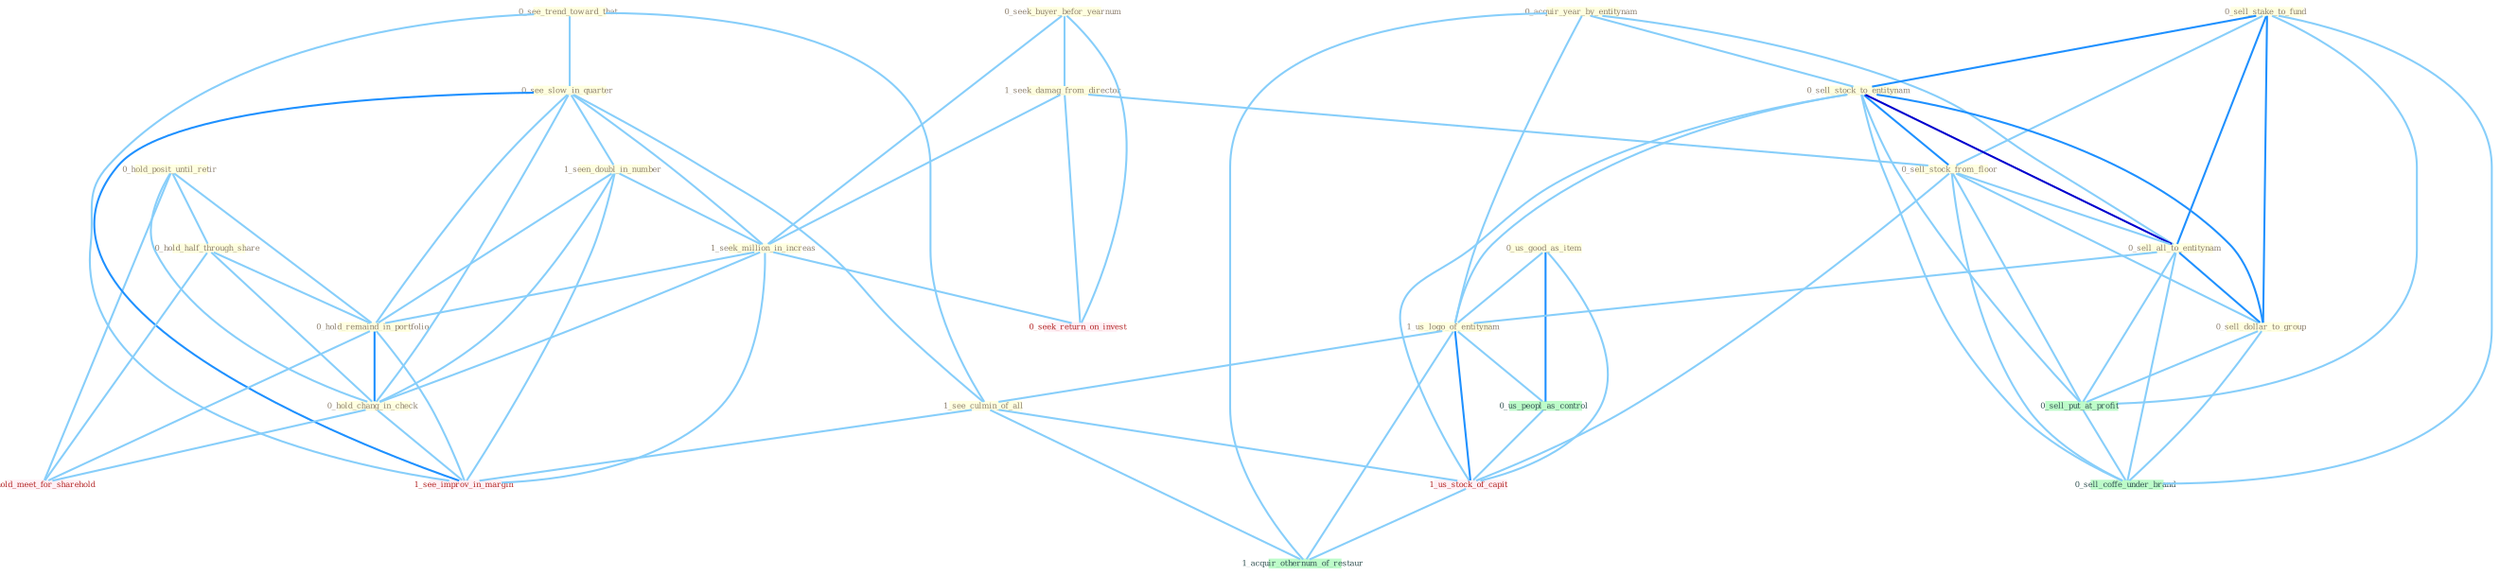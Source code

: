 Graph G{ 
    node
    [shape=polygon,style=filled,width=.5,height=.06,color="#BDFCC9",fixedsize=true,fontsize=4,
    fontcolor="#2f4f4f"];
    {node
    [color="#ffffe0", fontcolor="#8b7d6b"] "0_see_trend_toward_that " "0_us_good_as_item " "0_acquir_year_by_entitynam " "0_sell_stake_to_fund " "0_hold_posit_until_retir " "0_seek_buyer_befor_yearnum " "1_seek_damag_from_director " "0_see_slow_in_quarter " "1_seen_doubl_in_number " "0_sell_stock_to_entitynam " "0_hold_half_through_share " "0_sell_stock_from_floor " "0_sell_all_to_entitynam " "1_seek_million_in_increas " "0_sell_dollar_to_group " "0_hold_remaind_in_portfolio " "0_hold_chang_in_check " "1_us_logo_of_entitynam " "1_see_culmin_of_all "}
{node [color="#fff0f5", fontcolor="#b22222"] "0_seek_return_on_invest " "1_us_stock_of_capit " "1_see_improv_in_margin " "1_hold_meet_for_sharehold "}
edge [color="#B0E2FF"];

	"0_see_trend_toward_that " -- "0_see_slow_in_quarter " [w="1", color="#87cefa" ];
	"0_see_trend_toward_that " -- "1_see_culmin_of_all " [w="1", color="#87cefa" ];
	"0_see_trend_toward_that " -- "1_see_improv_in_margin " [w="1", color="#87cefa" ];
	"0_us_good_as_item " -- "1_us_logo_of_entitynam " [w="1", color="#87cefa" ];
	"0_us_good_as_item " -- "0_us_peopl_as_control " [w="2", color="#1e90ff" , len=0.8];
	"0_us_good_as_item " -- "1_us_stock_of_capit " [w="1", color="#87cefa" ];
	"0_acquir_year_by_entitynam " -- "0_sell_stock_to_entitynam " [w="1", color="#87cefa" ];
	"0_acquir_year_by_entitynam " -- "0_sell_all_to_entitynam " [w="1", color="#87cefa" ];
	"0_acquir_year_by_entitynam " -- "1_us_logo_of_entitynam " [w="1", color="#87cefa" ];
	"0_acquir_year_by_entitynam " -- "1_acquir_othernum_of_restaur " [w="1", color="#87cefa" ];
	"0_sell_stake_to_fund " -- "0_sell_stock_to_entitynam " [w="2", color="#1e90ff" , len=0.8];
	"0_sell_stake_to_fund " -- "0_sell_stock_from_floor " [w="1", color="#87cefa" ];
	"0_sell_stake_to_fund " -- "0_sell_all_to_entitynam " [w="2", color="#1e90ff" , len=0.8];
	"0_sell_stake_to_fund " -- "0_sell_dollar_to_group " [w="2", color="#1e90ff" , len=0.8];
	"0_sell_stake_to_fund " -- "0_sell_put_at_profit " [w="1", color="#87cefa" ];
	"0_sell_stake_to_fund " -- "0_sell_coffe_under_brand " [w="1", color="#87cefa" ];
	"0_hold_posit_until_retir " -- "0_hold_half_through_share " [w="1", color="#87cefa" ];
	"0_hold_posit_until_retir " -- "0_hold_remaind_in_portfolio " [w="1", color="#87cefa" ];
	"0_hold_posit_until_retir " -- "0_hold_chang_in_check " [w="1", color="#87cefa" ];
	"0_hold_posit_until_retir " -- "1_hold_meet_for_sharehold " [w="1", color="#87cefa" ];
	"0_seek_buyer_befor_yearnum " -- "1_seek_damag_from_director " [w="1", color="#87cefa" ];
	"0_seek_buyer_befor_yearnum " -- "1_seek_million_in_increas " [w="1", color="#87cefa" ];
	"0_seek_buyer_befor_yearnum " -- "0_seek_return_on_invest " [w="1", color="#87cefa" ];
	"1_seek_damag_from_director " -- "0_sell_stock_from_floor " [w="1", color="#87cefa" ];
	"1_seek_damag_from_director " -- "1_seek_million_in_increas " [w="1", color="#87cefa" ];
	"1_seek_damag_from_director " -- "0_seek_return_on_invest " [w="1", color="#87cefa" ];
	"0_see_slow_in_quarter " -- "1_seen_doubl_in_number " [w="1", color="#87cefa" ];
	"0_see_slow_in_quarter " -- "1_seek_million_in_increas " [w="1", color="#87cefa" ];
	"0_see_slow_in_quarter " -- "0_hold_remaind_in_portfolio " [w="1", color="#87cefa" ];
	"0_see_slow_in_quarter " -- "0_hold_chang_in_check " [w="1", color="#87cefa" ];
	"0_see_slow_in_quarter " -- "1_see_culmin_of_all " [w="1", color="#87cefa" ];
	"0_see_slow_in_quarter " -- "1_see_improv_in_margin " [w="2", color="#1e90ff" , len=0.8];
	"1_seen_doubl_in_number " -- "1_seek_million_in_increas " [w="1", color="#87cefa" ];
	"1_seen_doubl_in_number " -- "0_hold_remaind_in_portfolio " [w="1", color="#87cefa" ];
	"1_seen_doubl_in_number " -- "0_hold_chang_in_check " [w="1", color="#87cefa" ];
	"1_seen_doubl_in_number " -- "1_see_improv_in_margin " [w="1", color="#87cefa" ];
	"0_sell_stock_to_entitynam " -- "0_sell_stock_from_floor " [w="2", color="#1e90ff" , len=0.8];
	"0_sell_stock_to_entitynam " -- "0_sell_all_to_entitynam " [w="3", color="#0000cd" , len=0.6];
	"0_sell_stock_to_entitynam " -- "0_sell_dollar_to_group " [w="2", color="#1e90ff" , len=0.8];
	"0_sell_stock_to_entitynam " -- "1_us_logo_of_entitynam " [w="1", color="#87cefa" ];
	"0_sell_stock_to_entitynam " -- "0_sell_put_at_profit " [w="1", color="#87cefa" ];
	"0_sell_stock_to_entitynam " -- "1_us_stock_of_capit " [w="1", color="#87cefa" ];
	"0_sell_stock_to_entitynam " -- "0_sell_coffe_under_brand " [w="1", color="#87cefa" ];
	"0_hold_half_through_share " -- "0_hold_remaind_in_portfolio " [w="1", color="#87cefa" ];
	"0_hold_half_through_share " -- "0_hold_chang_in_check " [w="1", color="#87cefa" ];
	"0_hold_half_through_share " -- "1_hold_meet_for_sharehold " [w="1", color="#87cefa" ];
	"0_sell_stock_from_floor " -- "0_sell_all_to_entitynam " [w="1", color="#87cefa" ];
	"0_sell_stock_from_floor " -- "0_sell_dollar_to_group " [w="1", color="#87cefa" ];
	"0_sell_stock_from_floor " -- "0_sell_put_at_profit " [w="1", color="#87cefa" ];
	"0_sell_stock_from_floor " -- "1_us_stock_of_capit " [w="1", color="#87cefa" ];
	"0_sell_stock_from_floor " -- "0_sell_coffe_under_brand " [w="1", color="#87cefa" ];
	"0_sell_all_to_entitynam " -- "0_sell_dollar_to_group " [w="2", color="#1e90ff" , len=0.8];
	"0_sell_all_to_entitynam " -- "1_us_logo_of_entitynam " [w="1", color="#87cefa" ];
	"0_sell_all_to_entitynam " -- "0_sell_put_at_profit " [w="1", color="#87cefa" ];
	"0_sell_all_to_entitynam " -- "0_sell_coffe_under_brand " [w="1", color="#87cefa" ];
	"1_seek_million_in_increas " -- "0_hold_remaind_in_portfolio " [w="1", color="#87cefa" ];
	"1_seek_million_in_increas " -- "0_hold_chang_in_check " [w="1", color="#87cefa" ];
	"1_seek_million_in_increas " -- "0_seek_return_on_invest " [w="1", color="#87cefa" ];
	"1_seek_million_in_increas " -- "1_see_improv_in_margin " [w="1", color="#87cefa" ];
	"0_sell_dollar_to_group " -- "0_sell_put_at_profit " [w="1", color="#87cefa" ];
	"0_sell_dollar_to_group " -- "0_sell_coffe_under_brand " [w="1", color="#87cefa" ];
	"0_hold_remaind_in_portfolio " -- "0_hold_chang_in_check " [w="2", color="#1e90ff" , len=0.8];
	"0_hold_remaind_in_portfolio " -- "1_see_improv_in_margin " [w="1", color="#87cefa" ];
	"0_hold_remaind_in_portfolio " -- "1_hold_meet_for_sharehold " [w="1", color="#87cefa" ];
	"0_hold_chang_in_check " -- "1_see_improv_in_margin " [w="1", color="#87cefa" ];
	"0_hold_chang_in_check " -- "1_hold_meet_for_sharehold " [w="1", color="#87cefa" ];
	"1_us_logo_of_entitynam " -- "1_see_culmin_of_all " [w="1", color="#87cefa" ];
	"1_us_logo_of_entitynam " -- "0_us_peopl_as_control " [w="1", color="#87cefa" ];
	"1_us_logo_of_entitynam " -- "1_us_stock_of_capit " [w="2", color="#1e90ff" , len=0.8];
	"1_us_logo_of_entitynam " -- "1_acquir_othernum_of_restaur " [w="1", color="#87cefa" ];
	"1_see_culmin_of_all " -- "1_us_stock_of_capit " [w="1", color="#87cefa" ];
	"1_see_culmin_of_all " -- "1_see_improv_in_margin " [w="1", color="#87cefa" ];
	"1_see_culmin_of_all " -- "1_acquir_othernum_of_restaur " [w="1", color="#87cefa" ];
	"0_us_peopl_as_control " -- "1_us_stock_of_capit " [w="1", color="#87cefa" ];
	"0_sell_put_at_profit " -- "0_sell_coffe_under_brand " [w="1", color="#87cefa" ];
	"1_us_stock_of_capit " -- "1_acquir_othernum_of_restaur " [w="1", color="#87cefa" ];
}